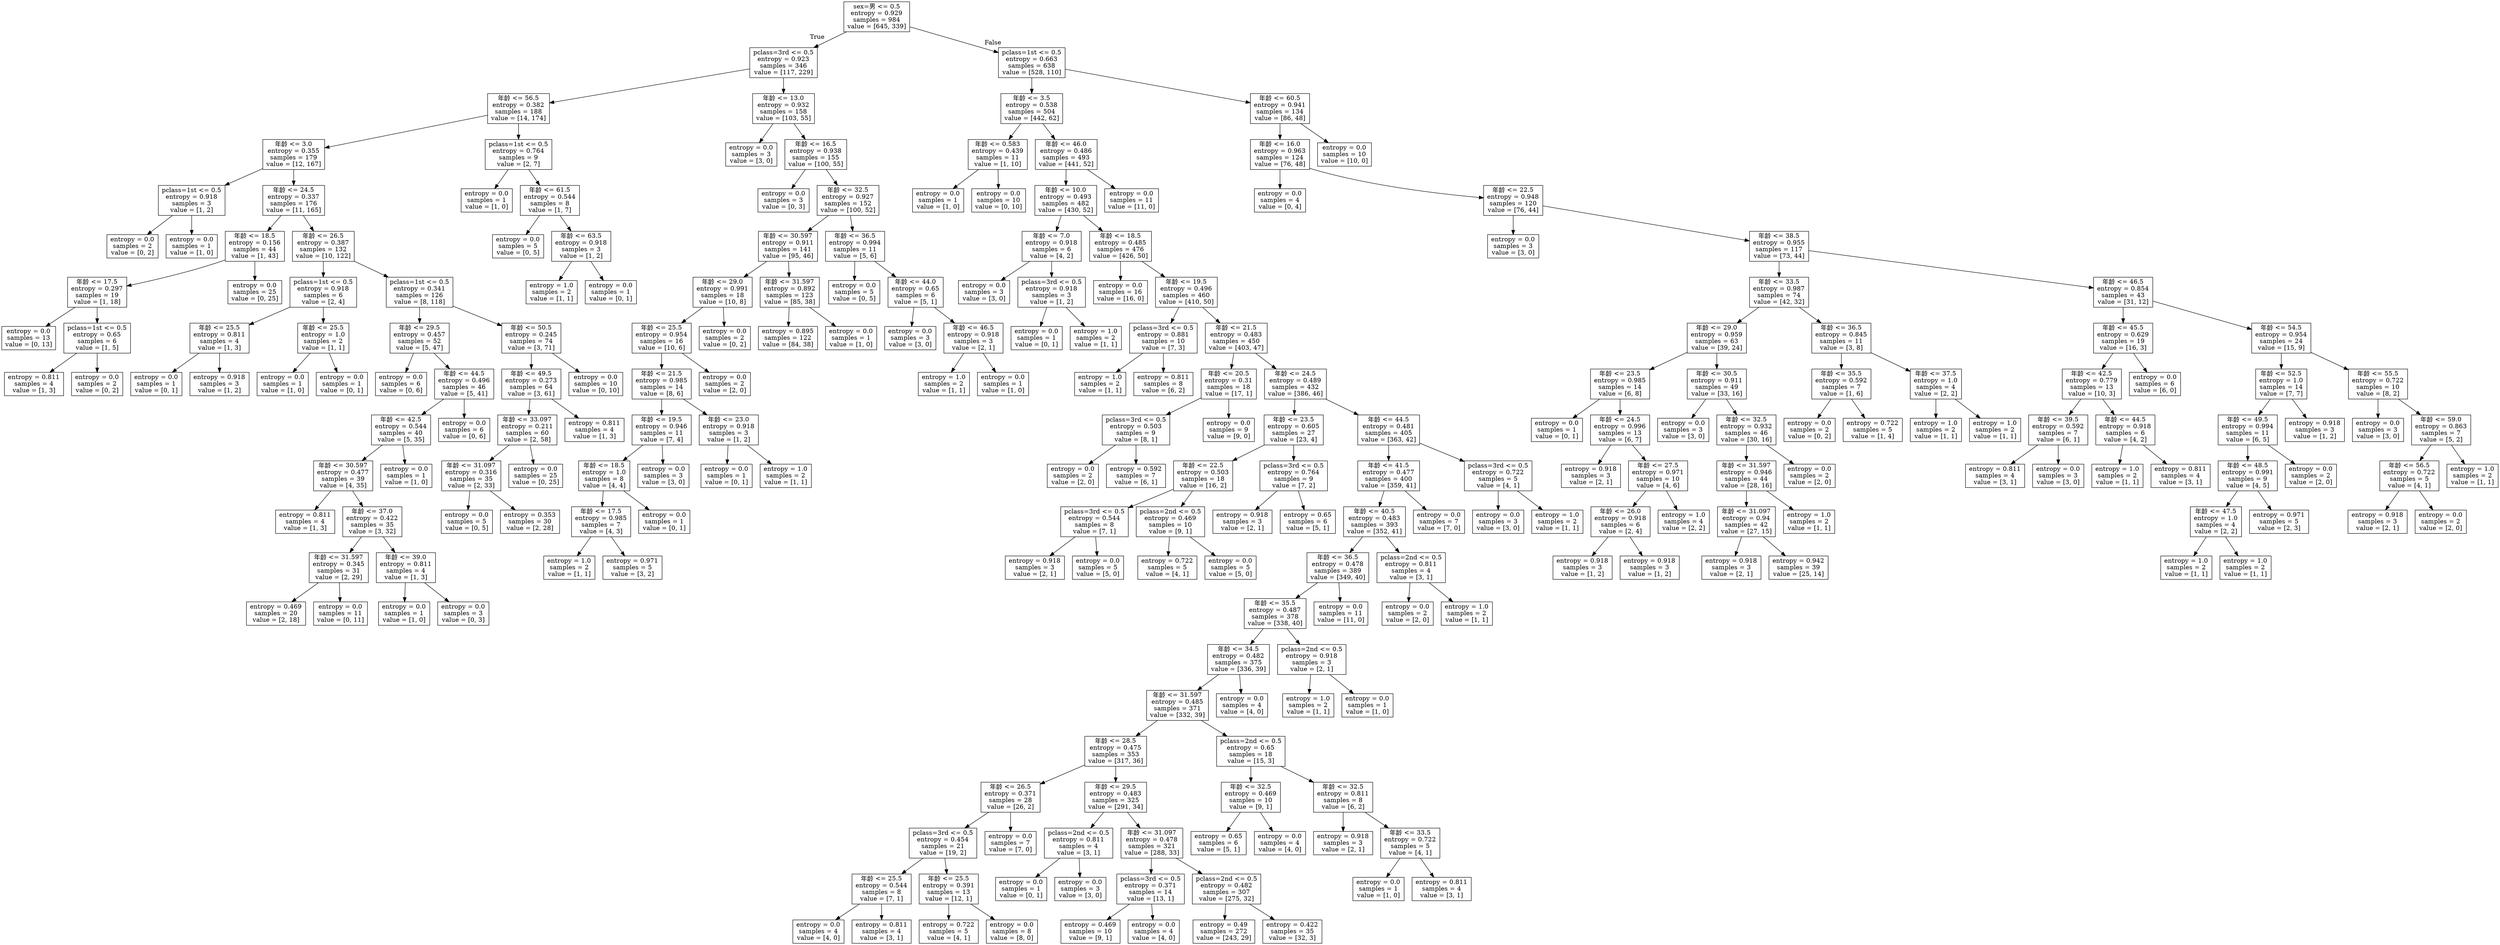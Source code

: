 digraph Tree {
node [shape=box] ;
0 [label="sex=男 <= 0.5\nentropy = 0.929\nsamples = 984\nvalue = [645, 339]"] ;
1 [label="pclass=3rd <= 0.5\nentropy = 0.923\nsamples = 346\nvalue = [117, 229]"] ;
0 -> 1 [labeldistance=2.5, labelangle=45, headlabel="True"] ;
2 [label="年龄 <= 56.5\nentropy = 0.382\nsamples = 188\nvalue = [14, 174]"] ;
1 -> 2 ;
3 [label="年龄 <= 3.0\nentropy = 0.355\nsamples = 179\nvalue = [12, 167]"] ;
2 -> 3 ;
4 [label="pclass=1st <= 0.5\nentropy = 0.918\nsamples = 3\nvalue = [1, 2]"] ;
3 -> 4 ;
5 [label="entropy = 0.0\nsamples = 2\nvalue = [0, 2]"] ;
4 -> 5 ;
6 [label="entropy = 0.0\nsamples = 1\nvalue = [1, 0]"] ;
4 -> 6 ;
7 [label="年龄 <= 24.5\nentropy = 0.337\nsamples = 176\nvalue = [11, 165]"] ;
3 -> 7 ;
8 [label="年龄 <= 18.5\nentropy = 0.156\nsamples = 44\nvalue = [1, 43]"] ;
7 -> 8 ;
9 [label="年龄 <= 17.5\nentropy = 0.297\nsamples = 19\nvalue = [1, 18]"] ;
8 -> 9 ;
10 [label="entropy = 0.0\nsamples = 13\nvalue = [0, 13]"] ;
9 -> 10 ;
11 [label="pclass=1st <= 0.5\nentropy = 0.65\nsamples = 6\nvalue = [1, 5]"] ;
9 -> 11 ;
12 [label="entropy = 0.811\nsamples = 4\nvalue = [1, 3]"] ;
11 -> 12 ;
13 [label="entropy = 0.0\nsamples = 2\nvalue = [0, 2]"] ;
11 -> 13 ;
14 [label="entropy = 0.0\nsamples = 25\nvalue = [0, 25]"] ;
8 -> 14 ;
15 [label="年龄 <= 26.5\nentropy = 0.387\nsamples = 132\nvalue = [10, 122]"] ;
7 -> 15 ;
16 [label="pclass=1st <= 0.5\nentropy = 0.918\nsamples = 6\nvalue = [2, 4]"] ;
15 -> 16 ;
17 [label="年龄 <= 25.5\nentropy = 0.811\nsamples = 4\nvalue = [1, 3]"] ;
16 -> 17 ;
18 [label="entropy = 0.0\nsamples = 1\nvalue = [0, 1]"] ;
17 -> 18 ;
19 [label="entropy = 0.918\nsamples = 3\nvalue = [1, 2]"] ;
17 -> 19 ;
20 [label="年龄 <= 25.5\nentropy = 1.0\nsamples = 2\nvalue = [1, 1]"] ;
16 -> 20 ;
21 [label="entropy = 0.0\nsamples = 1\nvalue = [1, 0]"] ;
20 -> 21 ;
22 [label="entropy = 0.0\nsamples = 1\nvalue = [0, 1]"] ;
20 -> 22 ;
23 [label="pclass=1st <= 0.5\nentropy = 0.341\nsamples = 126\nvalue = [8, 118]"] ;
15 -> 23 ;
24 [label="年龄 <= 29.5\nentropy = 0.457\nsamples = 52\nvalue = [5, 47]"] ;
23 -> 24 ;
25 [label="entropy = 0.0\nsamples = 6\nvalue = [0, 6]"] ;
24 -> 25 ;
26 [label="年龄 <= 44.5\nentropy = 0.496\nsamples = 46\nvalue = [5, 41]"] ;
24 -> 26 ;
27 [label="年龄 <= 42.5\nentropy = 0.544\nsamples = 40\nvalue = [5, 35]"] ;
26 -> 27 ;
28 [label="年龄 <= 30.597\nentropy = 0.477\nsamples = 39\nvalue = [4, 35]"] ;
27 -> 28 ;
29 [label="entropy = 0.811\nsamples = 4\nvalue = [1, 3]"] ;
28 -> 29 ;
30 [label="年龄 <= 37.0\nentropy = 0.422\nsamples = 35\nvalue = [3, 32]"] ;
28 -> 30 ;
31 [label="年龄 <= 31.597\nentropy = 0.345\nsamples = 31\nvalue = [2, 29]"] ;
30 -> 31 ;
32 [label="entropy = 0.469\nsamples = 20\nvalue = [2, 18]"] ;
31 -> 32 ;
33 [label="entropy = 0.0\nsamples = 11\nvalue = [0, 11]"] ;
31 -> 33 ;
34 [label="年龄 <= 39.0\nentropy = 0.811\nsamples = 4\nvalue = [1, 3]"] ;
30 -> 34 ;
35 [label="entropy = 0.0\nsamples = 1\nvalue = [1, 0]"] ;
34 -> 35 ;
36 [label="entropy = 0.0\nsamples = 3\nvalue = [0, 3]"] ;
34 -> 36 ;
37 [label="entropy = 0.0\nsamples = 1\nvalue = [1, 0]"] ;
27 -> 37 ;
38 [label="entropy = 0.0\nsamples = 6\nvalue = [0, 6]"] ;
26 -> 38 ;
39 [label="年龄 <= 50.5\nentropy = 0.245\nsamples = 74\nvalue = [3, 71]"] ;
23 -> 39 ;
40 [label="年龄 <= 49.5\nentropy = 0.273\nsamples = 64\nvalue = [3, 61]"] ;
39 -> 40 ;
41 [label="年龄 <= 33.097\nentropy = 0.211\nsamples = 60\nvalue = [2, 58]"] ;
40 -> 41 ;
42 [label="年龄 <= 31.097\nentropy = 0.316\nsamples = 35\nvalue = [2, 33]"] ;
41 -> 42 ;
43 [label="entropy = 0.0\nsamples = 5\nvalue = [0, 5]"] ;
42 -> 43 ;
44 [label="entropy = 0.353\nsamples = 30\nvalue = [2, 28]"] ;
42 -> 44 ;
45 [label="entropy = 0.0\nsamples = 25\nvalue = [0, 25]"] ;
41 -> 45 ;
46 [label="entropy = 0.811\nsamples = 4\nvalue = [1, 3]"] ;
40 -> 46 ;
47 [label="entropy = 0.0\nsamples = 10\nvalue = [0, 10]"] ;
39 -> 47 ;
48 [label="pclass=1st <= 0.5\nentropy = 0.764\nsamples = 9\nvalue = [2, 7]"] ;
2 -> 48 ;
49 [label="entropy = 0.0\nsamples = 1\nvalue = [1, 0]"] ;
48 -> 49 ;
50 [label="年龄 <= 61.5\nentropy = 0.544\nsamples = 8\nvalue = [1, 7]"] ;
48 -> 50 ;
51 [label="entropy = 0.0\nsamples = 5\nvalue = [0, 5]"] ;
50 -> 51 ;
52 [label="年龄 <= 63.5\nentropy = 0.918\nsamples = 3\nvalue = [1, 2]"] ;
50 -> 52 ;
53 [label="entropy = 1.0\nsamples = 2\nvalue = [1, 1]"] ;
52 -> 53 ;
54 [label="entropy = 0.0\nsamples = 1\nvalue = [0, 1]"] ;
52 -> 54 ;
55 [label="年龄 <= 13.0\nentropy = 0.932\nsamples = 158\nvalue = [103, 55]"] ;
1 -> 55 ;
56 [label="entropy = 0.0\nsamples = 3\nvalue = [3, 0]"] ;
55 -> 56 ;
57 [label="年龄 <= 16.5\nentropy = 0.938\nsamples = 155\nvalue = [100, 55]"] ;
55 -> 57 ;
58 [label="entropy = 0.0\nsamples = 3\nvalue = [0, 3]"] ;
57 -> 58 ;
59 [label="年龄 <= 32.5\nentropy = 0.927\nsamples = 152\nvalue = [100, 52]"] ;
57 -> 59 ;
60 [label="年龄 <= 30.597\nentropy = 0.911\nsamples = 141\nvalue = [95, 46]"] ;
59 -> 60 ;
61 [label="年龄 <= 29.0\nentropy = 0.991\nsamples = 18\nvalue = [10, 8]"] ;
60 -> 61 ;
62 [label="年龄 <= 25.5\nentropy = 0.954\nsamples = 16\nvalue = [10, 6]"] ;
61 -> 62 ;
63 [label="年龄 <= 21.5\nentropy = 0.985\nsamples = 14\nvalue = [8, 6]"] ;
62 -> 63 ;
64 [label="年龄 <= 19.5\nentropy = 0.946\nsamples = 11\nvalue = [7, 4]"] ;
63 -> 64 ;
65 [label="年龄 <= 18.5\nentropy = 1.0\nsamples = 8\nvalue = [4, 4]"] ;
64 -> 65 ;
66 [label="年龄 <= 17.5\nentropy = 0.985\nsamples = 7\nvalue = [4, 3]"] ;
65 -> 66 ;
67 [label="entropy = 1.0\nsamples = 2\nvalue = [1, 1]"] ;
66 -> 67 ;
68 [label="entropy = 0.971\nsamples = 5\nvalue = [3, 2]"] ;
66 -> 68 ;
69 [label="entropy = 0.0\nsamples = 1\nvalue = [0, 1]"] ;
65 -> 69 ;
70 [label="entropy = 0.0\nsamples = 3\nvalue = [3, 0]"] ;
64 -> 70 ;
71 [label="年龄 <= 23.0\nentropy = 0.918\nsamples = 3\nvalue = [1, 2]"] ;
63 -> 71 ;
72 [label="entropy = 0.0\nsamples = 1\nvalue = [0, 1]"] ;
71 -> 72 ;
73 [label="entropy = 1.0\nsamples = 2\nvalue = [1, 1]"] ;
71 -> 73 ;
74 [label="entropy = 0.0\nsamples = 2\nvalue = [2, 0]"] ;
62 -> 74 ;
75 [label="entropy = 0.0\nsamples = 2\nvalue = [0, 2]"] ;
61 -> 75 ;
76 [label="年龄 <= 31.597\nentropy = 0.892\nsamples = 123\nvalue = [85, 38]"] ;
60 -> 76 ;
77 [label="entropy = 0.895\nsamples = 122\nvalue = [84, 38]"] ;
76 -> 77 ;
78 [label="entropy = 0.0\nsamples = 1\nvalue = [1, 0]"] ;
76 -> 78 ;
79 [label="年龄 <= 36.5\nentropy = 0.994\nsamples = 11\nvalue = [5, 6]"] ;
59 -> 79 ;
80 [label="entropy = 0.0\nsamples = 5\nvalue = [0, 5]"] ;
79 -> 80 ;
81 [label="年龄 <= 44.0\nentropy = 0.65\nsamples = 6\nvalue = [5, 1]"] ;
79 -> 81 ;
82 [label="entropy = 0.0\nsamples = 3\nvalue = [3, 0]"] ;
81 -> 82 ;
83 [label="年龄 <= 46.5\nentropy = 0.918\nsamples = 3\nvalue = [2, 1]"] ;
81 -> 83 ;
84 [label="entropy = 1.0\nsamples = 2\nvalue = [1, 1]"] ;
83 -> 84 ;
85 [label="entropy = 0.0\nsamples = 1\nvalue = [1, 0]"] ;
83 -> 85 ;
86 [label="pclass=1st <= 0.5\nentropy = 0.663\nsamples = 638\nvalue = [528, 110]"] ;
0 -> 86 [labeldistance=2.5, labelangle=-45, headlabel="False"] ;
87 [label="年龄 <= 3.5\nentropy = 0.538\nsamples = 504\nvalue = [442, 62]"] ;
86 -> 87 ;
88 [label="年龄 <= 0.583\nentropy = 0.439\nsamples = 11\nvalue = [1, 10]"] ;
87 -> 88 ;
89 [label="entropy = 0.0\nsamples = 1\nvalue = [1, 0]"] ;
88 -> 89 ;
90 [label="entropy = 0.0\nsamples = 10\nvalue = [0, 10]"] ;
88 -> 90 ;
91 [label="年龄 <= 46.0\nentropy = 0.486\nsamples = 493\nvalue = [441, 52]"] ;
87 -> 91 ;
92 [label="年龄 <= 10.0\nentropy = 0.493\nsamples = 482\nvalue = [430, 52]"] ;
91 -> 92 ;
93 [label="年龄 <= 7.0\nentropy = 0.918\nsamples = 6\nvalue = [4, 2]"] ;
92 -> 93 ;
94 [label="entropy = 0.0\nsamples = 3\nvalue = [3, 0]"] ;
93 -> 94 ;
95 [label="pclass=3rd <= 0.5\nentropy = 0.918\nsamples = 3\nvalue = [1, 2]"] ;
93 -> 95 ;
96 [label="entropy = 0.0\nsamples = 1\nvalue = [0, 1]"] ;
95 -> 96 ;
97 [label="entropy = 1.0\nsamples = 2\nvalue = [1, 1]"] ;
95 -> 97 ;
98 [label="年龄 <= 18.5\nentropy = 0.485\nsamples = 476\nvalue = [426, 50]"] ;
92 -> 98 ;
99 [label="entropy = 0.0\nsamples = 16\nvalue = [16, 0]"] ;
98 -> 99 ;
100 [label="年龄 <= 19.5\nentropy = 0.496\nsamples = 460\nvalue = [410, 50]"] ;
98 -> 100 ;
101 [label="pclass=3rd <= 0.5\nentropy = 0.881\nsamples = 10\nvalue = [7, 3]"] ;
100 -> 101 ;
102 [label="entropy = 1.0\nsamples = 2\nvalue = [1, 1]"] ;
101 -> 102 ;
103 [label="entropy = 0.811\nsamples = 8\nvalue = [6, 2]"] ;
101 -> 103 ;
104 [label="年龄 <= 21.5\nentropy = 0.483\nsamples = 450\nvalue = [403, 47]"] ;
100 -> 104 ;
105 [label="年龄 <= 20.5\nentropy = 0.31\nsamples = 18\nvalue = [17, 1]"] ;
104 -> 105 ;
106 [label="pclass=3rd <= 0.5\nentropy = 0.503\nsamples = 9\nvalue = [8, 1]"] ;
105 -> 106 ;
107 [label="entropy = 0.0\nsamples = 2\nvalue = [2, 0]"] ;
106 -> 107 ;
108 [label="entropy = 0.592\nsamples = 7\nvalue = [6, 1]"] ;
106 -> 108 ;
109 [label="entropy = 0.0\nsamples = 9\nvalue = [9, 0]"] ;
105 -> 109 ;
110 [label="年龄 <= 24.5\nentropy = 0.489\nsamples = 432\nvalue = [386, 46]"] ;
104 -> 110 ;
111 [label="年龄 <= 23.5\nentropy = 0.605\nsamples = 27\nvalue = [23, 4]"] ;
110 -> 111 ;
112 [label="年龄 <= 22.5\nentropy = 0.503\nsamples = 18\nvalue = [16, 2]"] ;
111 -> 112 ;
113 [label="pclass=3rd <= 0.5\nentropy = 0.544\nsamples = 8\nvalue = [7, 1]"] ;
112 -> 113 ;
114 [label="entropy = 0.918\nsamples = 3\nvalue = [2, 1]"] ;
113 -> 114 ;
115 [label="entropy = 0.0\nsamples = 5\nvalue = [5, 0]"] ;
113 -> 115 ;
116 [label="pclass=2nd <= 0.5\nentropy = 0.469\nsamples = 10\nvalue = [9, 1]"] ;
112 -> 116 ;
117 [label="entropy = 0.722\nsamples = 5\nvalue = [4, 1]"] ;
116 -> 117 ;
118 [label="entropy = 0.0\nsamples = 5\nvalue = [5, 0]"] ;
116 -> 118 ;
119 [label="pclass=3rd <= 0.5\nentropy = 0.764\nsamples = 9\nvalue = [7, 2]"] ;
111 -> 119 ;
120 [label="entropy = 0.918\nsamples = 3\nvalue = [2, 1]"] ;
119 -> 120 ;
121 [label="entropy = 0.65\nsamples = 6\nvalue = [5, 1]"] ;
119 -> 121 ;
122 [label="年龄 <= 44.5\nentropy = 0.481\nsamples = 405\nvalue = [363, 42]"] ;
110 -> 122 ;
123 [label="年龄 <= 41.5\nentropy = 0.477\nsamples = 400\nvalue = [359, 41]"] ;
122 -> 123 ;
124 [label="年龄 <= 40.5\nentropy = 0.483\nsamples = 393\nvalue = [352, 41]"] ;
123 -> 124 ;
125 [label="年龄 <= 36.5\nentropy = 0.478\nsamples = 389\nvalue = [349, 40]"] ;
124 -> 125 ;
126 [label="年龄 <= 35.5\nentropy = 0.487\nsamples = 378\nvalue = [338, 40]"] ;
125 -> 126 ;
127 [label="年龄 <= 34.5\nentropy = 0.482\nsamples = 375\nvalue = [336, 39]"] ;
126 -> 127 ;
128 [label="年龄 <= 31.597\nentropy = 0.485\nsamples = 371\nvalue = [332, 39]"] ;
127 -> 128 ;
129 [label="年龄 <= 28.5\nentropy = 0.475\nsamples = 353\nvalue = [317, 36]"] ;
128 -> 129 ;
130 [label="年龄 <= 26.5\nentropy = 0.371\nsamples = 28\nvalue = [26, 2]"] ;
129 -> 130 ;
131 [label="pclass=3rd <= 0.5\nentropy = 0.454\nsamples = 21\nvalue = [19, 2]"] ;
130 -> 131 ;
132 [label="年龄 <= 25.5\nentropy = 0.544\nsamples = 8\nvalue = [7, 1]"] ;
131 -> 132 ;
133 [label="entropy = 0.0\nsamples = 4\nvalue = [4, 0]"] ;
132 -> 133 ;
134 [label="entropy = 0.811\nsamples = 4\nvalue = [3, 1]"] ;
132 -> 134 ;
135 [label="年龄 <= 25.5\nentropy = 0.391\nsamples = 13\nvalue = [12, 1]"] ;
131 -> 135 ;
136 [label="entropy = 0.722\nsamples = 5\nvalue = [4, 1]"] ;
135 -> 136 ;
137 [label="entropy = 0.0\nsamples = 8\nvalue = [8, 0]"] ;
135 -> 137 ;
138 [label="entropy = 0.0\nsamples = 7\nvalue = [7, 0]"] ;
130 -> 138 ;
139 [label="年龄 <= 29.5\nentropy = 0.483\nsamples = 325\nvalue = [291, 34]"] ;
129 -> 139 ;
140 [label="pclass=2nd <= 0.5\nentropy = 0.811\nsamples = 4\nvalue = [3, 1]"] ;
139 -> 140 ;
141 [label="entropy = 0.0\nsamples = 1\nvalue = [0, 1]"] ;
140 -> 141 ;
142 [label="entropy = 0.0\nsamples = 3\nvalue = [3, 0]"] ;
140 -> 142 ;
143 [label="年龄 <= 31.097\nentropy = 0.478\nsamples = 321\nvalue = [288, 33]"] ;
139 -> 143 ;
144 [label="pclass=3rd <= 0.5\nentropy = 0.371\nsamples = 14\nvalue = [13, 1]"] ;
143 -> 144 ;
145 [label="entropy = 0.469\nsamples = 10\nvalue = [9, 1]"] ;
144 -> 145 ;
146 [label="entropy = 0.0\nsamples = 4\nvalue = [4, 0]"] ;
144 -> 146 ;
147 [label="pclass=2nd <= 0.5\nentropy = 0.482\nsamples = 307\nvalue = [275, 32]"] ;
143 -> 147 ;
148 [label="entropy = 0.49\nsamples = 272\nvalue = [243, 29]"] ;
147 -> 148 ;
149 [label="entropy = 0.422\nsamples = 35\nvalue = [32, 3]"] ;
147 -> 149 ;
150 [label="pclass=2nd <= 0.5\nentropy = 0.65\nsamples = 18\nvalue = [15, 3]"] ;
128 -> 150 ;
151 [label="年龄 <= 32.5\nentropy = 0.469\nsamples = 10\nvalue = [9, 1]"] ;
150 -> 151 ;
152 [label="entropy = 0.65\nsamples = 6\nvalue = [5, 1]"] ;
151 -> 152 ;
153 [label="entropy = 0.0\nsamples = 4\nvalue = [4, 0]"] ;
151 -> 153 ;
154 [label="年龄 <= 32.5\nentropy = 0.811\nsamples = 8\nvalue = [6, 2]"] ;
150 -> 154 ;
155 [label="entropy = 0.918\nsamples = 3\nvalue = [2, 1]"] ;
154 -> 155 ;
156 [label="年龄 <= 33.5\nentropy = 0.722\nsamples = 5\nvalue = [4, 1]"] ;
154 -> 156 ;
157 [label="entropy = 0.0\nsamples = 1\nvalue = [1, 0]"] ;
156 -> 157 ;
158 [label="entropy = 0.811\nsamples = 4\nvalue = [3, 1]"] ;
156 -> 158 ;
159 [label="entropy = 0.0\nsamples = 4\nvalue = [4, 0]"] ;
127 -> 159 ;
160 [label="pclass=2nd <= 0.5\nentropy = 0.918\nsamples = 3\nvalue = [2, 1]"] ;
126 -> 160 ;
161 [label="entropy = 1.0\nsamples = 2\nvalue = [1, 1]"] ;
160 -> 161 ;
162 [label="entropy = 0.0\nsamples = 1\nvalue = [1, 0]"] ;
160 -> 162 ;
163 [label="entropy = 0.0\nsamples = 11\nvalue = [11, 0]"] ;
125 -> 163 ;
164 [label="pclass=2nd <= 0.5\nentropy = 0.811\nsamples = 4\nvalue = [3, 1]"] ;
124 -> 164 ;
165 [label="entropy = 0.0\nsamples = 2\nvalue = [2, 0]"] ;
164 -> 165 ;
166 [label="entropy = 1.0\nsamples = 2\nvalue = [1, 1]"] ;
164 -> 166 ;
167 [label="entropy = 0.0\nsamples = 7\nvalue = [7, 0]"] ;
123 -> 167 ;
168 [label="pclass=3rd <= 0.5\nentropy = 0.722\nsamples = 5\nvalue = [4, 1]"] ;
122 -> 168 ;
169 [label="entropy = 0.0\nsamples = 3\nvalue = [3, 0]"] ;
168 -> 169 ;
170 [label="entropy = 1.0\nsamples = 2\nvalue = [1, 1]"] ;
168 -> 170 ;
171 [label="entropy = 0.0\nsamples = 11\nvalue = [11, 0]"] ;
91 -> 171 ;
172 [label="年龄 <= 60.5\nentropy = 0.941\nsamples = 134\nvalue = [86, 48]"] ;
86 -> 172 ;
173 [label="年龄 <= 16.0\nentropy = 0.963\nsamples = 124\nvalue = [76, 48]"] ;
172 -> 173 ;
174 [label="entropy = 0.0\nsamples = 4\nvalue = [0, 4]"] ;
173 -> 174 ;
175 [label="年龄 <= 22.5\nentropy = 0.948\nsamples = 120\nvalue = [76, 44]"] ;
173 -> 175 ;
176 [label="entropy = 0.0\nsamples = 3\nvalue = [3, 0]"] ;
175 -> 176 ;
177 [label="年龄 <= 38.5\nentropy = 0.955\nsamples = 117\nvalue = [73, 44]"] ;
175 -> 177 ;
178 [label="年龄 <= 33.5\nentropy = 0.987\nsamples = 74\nvalue = [42, 32]"] ;
177 -> 178 ;
179 [label="年龄 <= 29.0\nentropy = 0.959\nsamples = 63\nvalue = [39, 24]"] ;
178 -> 179 ;
180 [label="年龄 <= 23.5\nentropy = 0.985\nsamples = 14\nvalue = [6, 8]"] ;
179 -> 180 ;
181 [label="entropy = 0.0\nsamples = 1\nvalue = [0, 1]"] ;
180 -> 181 ;
182 [label="年龄 <= 24.5\nentropy = 0.996\nsamples = 13\nvalue = [6, 7]"] ;
180 -> 182 ;
183 [label="entropy = 0.918\nsamples = 3\nvalue = [2, 1]"] ;
182 -> 183 ;
184 [label="年龄 <= 27.5\nentropy = 0.971\nsamples = 10\nvalue = [4, 6]"] ;
182 -> 184 ;
185 [label="年龄 <= 26.0\nentropy = 0.918\nsamples = 6\nvalue = [2, 4]"] ;
184 -> 185 ;
186 [label="entropy = 0.918\nsamples = 3\nvalue = [1, 2]"] ;
185 -> 186 ;
187 [label="entropy = 0.918\nsamples = 3\nvalue = [1, 2]"] ;
185 -> 187 ;
188 [label="entropy = 1.0\nsamples = 4\nvalue = [2, 2]"] ;
184 -> 188 ;
189 [label="年龄 <= 30.5\nentropy = 0.911\nsamples = 49\nvalue = [33, 16]"] ;
179 -> 189 ;
190 [label="entropy = 0.0\nsamples = 3\nvalue = [3, 0]"] ;
189 -> 190 ;
191 [label="年龄 <= 32.5\nentropy = 0.932\nsamples = 46\nvalue = [30, 16]"] ;
189 -> 191 ;
192 [label="年龄 <= 31.597\nentropy = 0.946\nsamples = 44\nvalue = [28, 16]"] ;
191 -> 192 ;
193 [label="年龄 <= 31.097\nentropy = 0.94\nsamples = 42\nvalue = [27, 15]"] ;
192 -> 193 ;
194 [label="entropy = 0.918\nsamples = 3\nvalue = [2, 1]"] ;
193 -> 194 ;
195 [label="entropy = 0.942\nsamples = 39\nvalue = [25, 14]"] ;
193 -> 195 ;
196 [label="entropy = 1.0\nsamples = 2\nvalue = [1, 1]"] ;
192 -> 196 ;
197 [label="entropy = 0.0\nsamples = 2\nvalue = [2, 0]"] ;
191 -> 197 ;
198 [label="年龄 <= 36.5\nentropy = 0.845\nsamples = 11\nvalue = [3, 8]"] ;
178 -> 198 ;
199 [label="年龄 <= 35.5\nentropy = 0.592\nsamples = 7\nvalue = [1, 6]"] ;
198 -> 199 ;
200 [label="entropy = 0.0\nsamples = 2\nvalue = [0, 2]"] ;
199 -> 200 ;
201 [label="entropy = 0.722\nsamples = 5\nvalue = [1, 4]"] ;
199 -> 201 ;
202 [label="年龄 <= 37.5\nentropy = 1.0\nsamples = 4\nvalue = [2, 2]"] ;
198 -> 202 ;
203 [label="entropy = 1.0\nsamples = 2\nvalue = [1, 1]"] ;
202 -> 203 ;
204 [label="entropy = 1.0\nsamples = 2\nvalue = [1, 1]"] ;
202 -> 204 ;
205 [label="年龄 <= 46.5\nentropy = 0.854\nsamples = 43\nvalue = [31, 12]"] ;
177 -> 205 ;
206 [label="年龄 <= 45.5\nentropy = 0.629\nsamples = 19\nvalue = [16, 3]"] ;
205 -> 206 ;
207 [label="年龄 <= 42.5\nentropy = 0.779\nsamples = 13\nvalue = [10, 3]"] ;
206 -> 207 ;
208 [label="年龄 <= 39.5\nentropy = 0.592\nsamples = 7\nvalue = [6, 1]"] ;
207 -> 208 ;
209 [label="entropy = 0.811\nsamples = 4\nvalue = [3, 1]"] ;
208 -> 209 ;
210 [label="entropy = 0.0\nsamples = 3\nvalue = [3, 0]"] ;
208 -> 210 ;
211 [label="年龄 <= 44.5\nentropy = 0.918\nsamples = 6\nvalue = [4, 2]"] ;
207 -> 211 ;
212 [label="entropy = 1.0\nsamples = 2\nvalue = [1, 1]"] ;
211 -> 212 ;
213 [label="entropy = 0.811\nsamples = 4\nvalue = [3, 1]"] ;
211 -> 213 ;
214 [label="entropy = 0.0\nsamples = 6\nvalue = [6, 0]"] ;
206 -> 214 ;
215 [label="年龄 <= 54.5\nentropy = 0.954\nsamples = 24\nvalue = [15, 9]"] ;
205 -> 215 ;
216 [label="年龄 <= 52.5\nentropy = 1.0\nsamples = 14\nvalue = [7, 7]"] ;
215 -> 216 ;
217 [label="年龄 <= 49.5\nentropy = 0.994\nsamples = 11\nvalue = [6, 5]"] ;
216 -> 217 ;
218 [label="年龄 <= 48.5\nentropy = 0.991\nsamples = 9\nvalue = [4, 5]"] ;
217 -> 218 ;
219 [label="年龄 <= 47.5\nentropy = 1.0\nsamples = 4\nvalue = [2, 2]"] ;
218 -> 219 ;
220 [label="entropy = 1.0\nsamples = 2\nvalue = [1, 1]"] ;
219 -> 220 ;
221 [label="entropy = 1.0\nsamples = 2\nvalue = [1, 1]"] ;
219 -> 221 ;
222 [label="entropy = 0.971\nsamples = 5\nvalue = [2, 3]"] ;
218 -> 222 ;
223 [label="entropy = 0.0\nsamples = 2\nvalue = [2, 0]"] ;
217 -> 223 ;
224 [label="entropy = 0.918\nsamples = 3\nvalue = [1, 2]"] ;
216 -> 224 ;
225 [label="年龄 <= 55.5\nentropy = 0.722\nsamples = 10\nvalue = [8, 2]"] ;
215 -> 225 ;
226 [label="entropy = 0.0\nsamples = 3\nvalue = [3, 0]"] ;
225 -> 226 ;
227 [label="年龄 <= 59.0\nentropy = 0.863\nsamples = 7\nvalue = [5, 2]"] ;
225 -> 227 ;
228 [label="年龄 <= 56.5\nentropy = 0.722\nsamples = 5\nvalue = [4, 1]"] ;
227 -> 228 ;
229 [label="entropy = 0.918\nsamples = 3\nvalue = [2, 1]"] ;
228 -> 229 ;
230 [label="entropy = 0.0\nsamples = 2\nvalue = [2, 0]"] ;
228 -> 230 ;
231 [label="entropy = 1.0\nsamples = 2\nvalue = [1, 1]"] ;
227 -> 231 ;
232 [label="entropy = 0.0\nsamples = 10\nvalue = [10, 0]"] ;
172 -> 232 ;
}